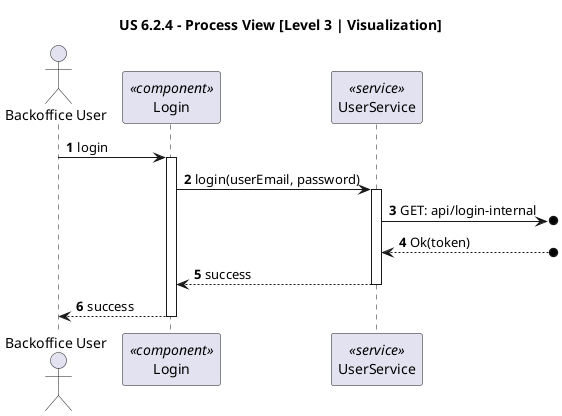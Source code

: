 @startuml

title "US 6.2.4 - Process View [Level 3 | Visualization]"

autonumber
actor "Backoffice User" as USER
participant "Login" as UPP <<component>>
participant "UserService" as PS <<service>>

USER -> UPP : login
activate UPP

UPP -> PS : login(userEmail, password)
activate PS

PS ->o] : GET: api/login-internal

PS <--o] : Ok(token)

PS --> UPP: success
deactivate PS

UPP --> USER: success
deactivate UPP




@enduml